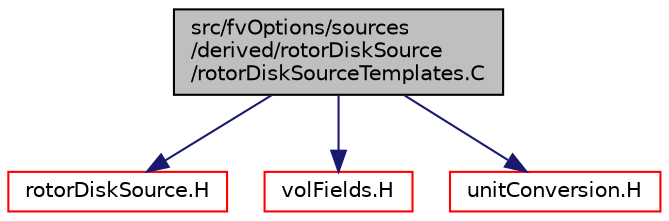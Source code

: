 digraph "src/fvOptions/sources/derived/rotorDiskSource/rotorDiskSourceTemplates.C"
{
  bgcolor="transparent";
  edge [fontname="Helvetica",fontsize="10",labelfontname="Helvetica",labelfontsize="10"];
  node [fontname="Helvetica",fontsize="10",shape=record];
  Node0 [label="src/fvOptions/sources\l/derived/rotorDiskSource\l/rotorDiskSourceTemplates.C",height=0.2,width=0.4,color="black", fillcolor="grey75", style="filled", fontcolor="black"];
  Node0 -> Node1 [color="midnightblue",fontsize="10",style="solid",fontname="Helvetica"];
  Node1 [label="rotorDiskSource.H",height=0.2,width=0.4,color="red",URL="$a05375.html"];
  Node0 -> Node321 [color="midnightblue",fontsize="10",style="solid",fontname="Helvetica"];
  Node321 [label="volFields.H",height=0.2,width=0.4,color="red",URL="$a02912.html"];
  Node0 -> Node353 [color="midnightblue",fontsize="10",style="solid",fontname="Helvetica"];
  Node353 [label="unitConversion.H",height=0.2,width=0.4,color="red",URL="$a11012.html",tooltip="Unit conversion functions. "];
}
